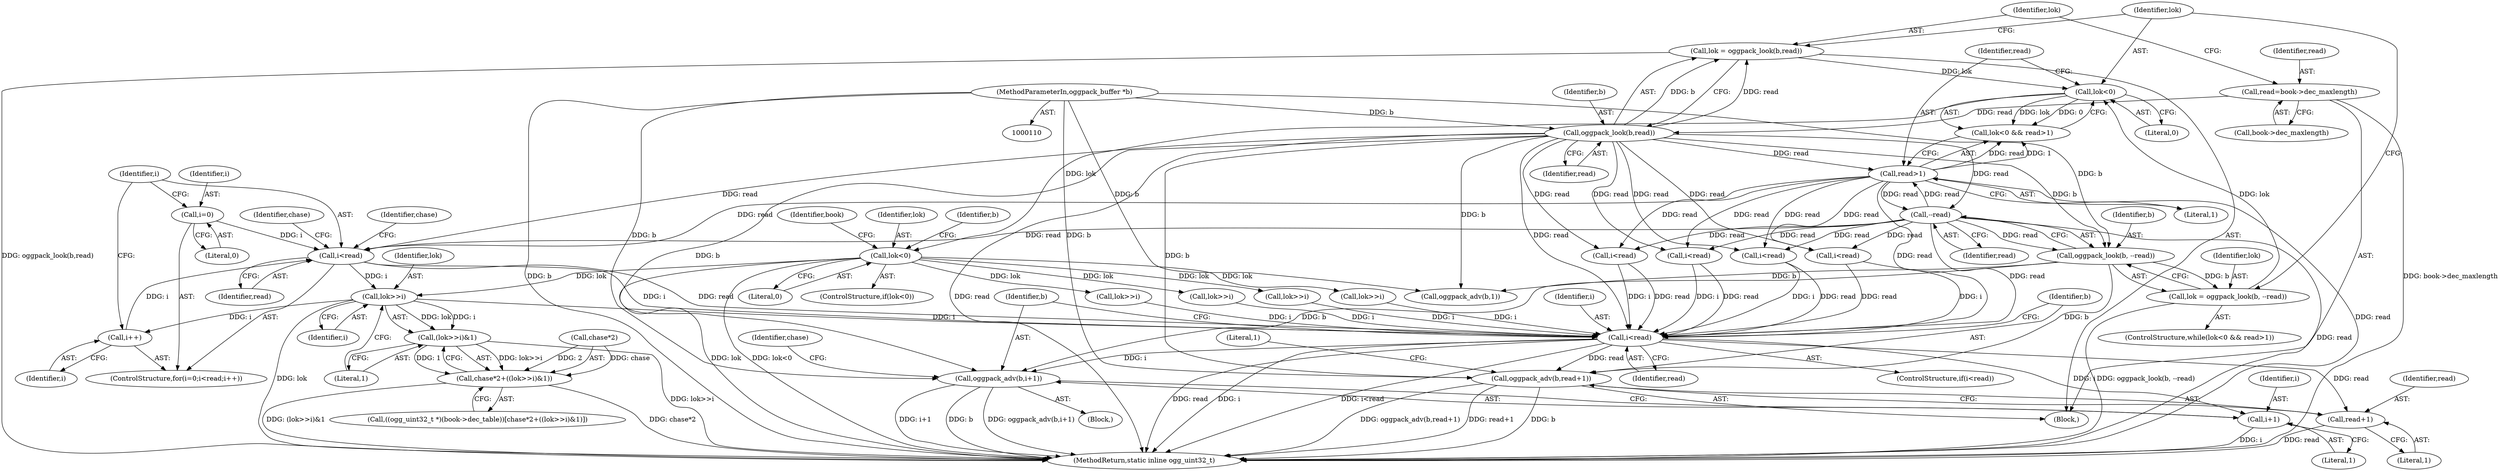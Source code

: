 digraph "1_Android_eeb4e45d5683f88488c083ecf142dc89bc3f0b47_2@API" {
"1000389" [label="(Call,i<read)"];
"1000392" [label="(Call,i++)"];
"1000408" [label="(Call,lok>>i)"];
"1000146" [label="(Call,lok<0)"];
"1000133" [label="(Call,lok<0)"];
"1000125" [label="(Call,lok = oggpack_look(b,read))"];
"1000127" [label="(Call,oggpack_look(b,read))"];
"1000112" [label="(MethodParameterIn,oggpack_buffer *b)"];
"1000119" [label="(Call,read=book->dec_maxlength)"];
"1000139" [label="(Call,lok = oggpack_look(b, --read))"];
"1000141" [label="(Call,oggpack_look(b, --read))"];
"1000143" [label="(Call,--read)"];
"1000136" [label="(Call,read>1)"];
"1000389" [label="(Call,i<read)"];
"1000386" [label="(Call,i=0)"];
"1000422" [label="(Call,i<read)"];
"1000426" [label="(Call,oggpack_adv(b,i+1))"];
"1000428" [label="(Call,i+1)"];
"1000433" [label="(Call,oggpack_adv(b,read+1))"];
"1000435" [label="(Call,read+1)"];
"1000407" [label="(Call,(lok>>i)&1)"];
"1000403" [label="(Call,chase*2+((lok>>i)&1))"];
"1000127" [label="(Call,oggpack_look(b,read))"];
"1000141" [label="(Call,oggpack_look(b, --read))"];
"1000430" [label="(Literal,1)"];
"1000407" [label="(Call,(lok>>i)&1)"];
"1000139" [label="(Call,lok = oggpack_look(b, --read))"];
"1000423" [label="(Identifier,i)"];
"1000138" [label="(Literal,1)"];
"1000404" [label="(Call,chase*2)"];
"1000113" [label="(Block,)"];
"1000422" [label="(Call,i<read)"];
"1000418" [label="(Identifier,chase)"];
"1000437" [label="(Literal,1)"];
"1000136" [label="(Call,read>1)"];
"1000151" [label="(Identifier,b)"];
"1000137" [label="(Identifier,read)"];
"1000326" [label="(Call,i<read)"];
"1000433" [label="(Call,oggpack_adv(b,read+1))"];
"1000158" [label="(Identifier,book)"];
"1000428" [label="(Call,i+1)"];
"1000388" [label="(Literal,0)"];
"1000432" [label="(Identifier,chase)"];
"1000336" [label="(Call,lok>>i)"];
"1000425" [label="(Block,)"];
"1000396" [label="(Identifier,chase)"];
"1000133" [label="(Call,lok<0)"];
"1000393" [label="(Identifier,i)"];
"1000126" [label="(Identifier,lok)"];
"1000131" [label="(ControlStructure,while(lok<0 && read>1))"];
"1000409" [label="(Identifier,lok)"];
"1000411" [label="(Literal,1)"];
"1000410" [label="(Identifier,i)"];
"1000427" [label="(Identifier,b)"];
"1000128" [label="(Identifier,b)"];
"1000132" [label="(Call,lok<0 && read>1)"];
"1000217" [label="(Call,i<read)"];
"1000142" [label="(Identifier,b)"];
"1000190" [label="(Call,lok>>i)"];
"1000148" [label="(Literal,0)"];
"1000426" [label="(Call,oggpack_adv(b,i+1))"];
"1000386" [label="(Call,i=0)"];
"1000129" [label="(Identifier,read)"];
"1000150" [label="(Call,oggpack_adv(b,1))"];
"1000434" [label="(Identifier,b)"];
"1000227" [label="(Call,lok>>i)"];
"1000299" [label="(Call,lok>>i)"];
"1000125" [label="(Call,lok = oggpack_look(b,read))"];
"1000146" [label="(Call,lok<0)"];
"1000143" [label="(Call,--read)"];
"1000440" [label="(Literal,1)"];
"1000387" [label="(Identifier,i)"];
"1000435" [label="(Call,read+1)"];
"1000147" [label="(Identifier,lok)"];
"1000144" [label="(Identifier,read)"];
"1000424" [label="(Identifier,read)"];
"1000120" [label="(Identifier,read)"];
"1000441" [label="(MethodReturn,static inline ogg_uint32_t)"];
"1000397" [label="(Call,((ogg_uint32_t *)(book->dec_table))[chase*2+((lok>>i)&1)])"];
"1000134" [label="(Identifier,lok)"];
"1000389" [label="(Call,i<read)"];
"1000408" [label="(Call,lok>>i)"];
"1000112" [label="(MethodParameterIn,oggpack_buffer *b)"];
"1000390" [label="(Identifier,i)"];
"1000280" [label="(Call,i<read)"];
"1000385" [label="(ControlStructure,for(i=0;i<read;i++))"];
"1000135" [label="(Literal,0)"];
"1000421" [label="(ControlStructure,if(i<read))"];
"1000392" [label="(Call,i++)"];
"1000391" [label="(Identifier,read)"];
"1000121" [label="(Call,book->dec_maxlength)"];
"1000145" [label="(ControlStructure,if(lok<0))"];
"1000436" [label="(Identifier,read)"];
"1000140" [label="(Identifier,lok)"];
"1000403" [label="(Call,chase*2+((lok>>i)&1))"];
"1000175" [label="(Call,i<read)"];
"1000119" [label="(Call,read=book->dec_maxlength)"];
"1000429" [label="(Identifier,i)"];
"1000389" -> "1000385"  [label="AST: "];
"1000389" -> "1000391"  [label="CFG: "];
"1000390" -> "1000389"  [label="AST: "];
"1000391" -> "1000389"  [label="AST: "];
"1000396" -> "1000389"  [label="CFG: "];
"1000418" -> "1000389"  [label="CFG: "];
"1000392" -> "1000389"  [label="DDG: i"];
"1000386" -> "1000389"  [label="DDG: i"];
"1000136" -> "1000389"  [label="DDG: read"];
"1000127" -> "1000389"  [label="DDG: read"];
"1000143" -> "1000389"  [label="DDG: read"];
"1000389" -> "1000408"  [label="DDG: i"];
"1000389" -> "1000422"  [label="DDG: i"];
"1000389" -> "1000422"  [label="DDG: read"];
"1000392" -> "1000385"  [label="AST: "];
"1000392" -> "1000393"  [label="CFG: "];
"1000393" -> "1000392"  [label="AST: "];
"1000390" -> "1000392"  [label="CFG: "];
"1000408" -> "1000392"  [label="DDG: i"];
"1000408" -> "1000407"  [label="AST: "];
"1000408" -> "1000410"  [label="CFG: "];
"1000409" -> "1000408"  [label="AST: "];
"1000410" -> "1000408"  [label="AST: "];
"1000411" -> "1000408"  [label="CFG: "];
"1000408" -> "1000441"  [label="DDG: lok"];
"1000408" -> "1000407"  [label="DDG: lok"];
"1000408" -> "1000407"  [label="DDG: i"];
"1000146" -> "1000408"  [label="DDG: lok"];
"1000408" -> "1000422"  [label="DDG: i"];
"1000146" -> "1000145"  [label="AST: "];
"1000146" -> "1000148"  [label="CFG: "];
"1000147" -> "1000146"  [label="AST: "];
"1000148" -> "1000146"  [label="AST: "];
"1000151" -> "1000146"  [label="CFG: "];
"1000158" -> "1000146"  [label="CFG: "];
"1000146" -> "1000441"  [label="DDG: lok<0"];
"1000146" -> "1000441"  [label="DDG: lok"];
"1000133" -> "1000146"  [label="DDG: lok"];
"1000146" -> "1000190"  [label="DDG: lok"];
"1000146" -> "1000227"  [label="DDG: lok"];
"1000146" -> "1000299"  [label="DDG: lok"];
"1000146" -> "1000336"  [label="DDG: lok"];
"1000133" -> "1000132"  [label="AST: "];
"1000133" -> "1000135"  [label="CFG: "];
"1000134" -> "1000133"  [label="AST: "];
"1000135" -> "1000133"  [label="AST: "];
"1000137" -> "1000133"  [label="CFG: "];
"1000132" -> "1000133"  [label="CFG: "];
"1000133" -> "1000132"  [label="DDG: lok"];
"1000133" -> "1000132"  [label="DDG: 0"];
"1000125" -> "1000133"  [label="DDG: lok"];
"1000139" -> "1000133"  [label="DDG: lok"];
"1000125" -> "1000113"  [label="AST: "];
"1000125" -> "1000127"  [label="CFG: "];
"1000126" -> "1000125"  [label="AST: "];
"1000127" -> "1000125"  [label="AST: "];
"1000134" -> "1000125"  [label="CFG: "];
"1000125" -> "1000441"  [label="DDG: oggpack_look(b,read)"];
"1000127" -> "1000125"  [label="DDG: b"];
"1000127" -> "1000125"  [label="DDG: read"];
"1000127" -> "1000129"  [label="CFG: "];
"1000128" -> "1000127"  [label="AST: "];
"1000129" -> "1000127"  [label="AST: "];
"1000127" -> "1000441"  [label="DDG: read"];
"1000112" -> "1000127"  [label="DDG: b"];
"1000119" -> "1000127"  [label="DDG: read"];
"1000127" -> "1000136"  [label="DDG: read"];
"1000127" -> "1000141"  [label="DDG: b"];
"1000127" -> "1000143"  [label="DDG: read"];
"1000127" -> "1000150"  [label="DDG: b"];
"1000127" -> "1000175"  [label="DDG: read"];
"1000127" -> "1000217"  [label="DDG: read"];
"1000127" -> "1000280"  [label="DDG: read"];
"1000127" -> "1000326"  [label="DDG: read"];
"1000127" -> "1000422"  [label="DDG: read"];
"1000127" -> "1000426"  [label="DDG: b"];
"1000127" -> "1000433"  [label="DDG: b"];
"1000112" -> "1000110"  [label="AST: "];
"1000112" -> "1000441"  [label="DDG: b"];
"1000112" -> "1000141"  [label="DDG: b"];
"1000112" -> "1000150"  [label="DDG: b"];
"1000112" -> "1000426"  [label="DDG: b"];
"1000112" -> "1000433"  [label="DDG: b"];
"1000119" -> "1000113"  [label="AST: "];
"1000119" -> "1000121"  [label="CFG: "];
"1000120" -> "1000119"  [label="AST: "];
"1000121" -> "1000119"  [label="AST: "];
"1000126" -> "1000119"  [label="CFG: "];
"1000119" -> "1000441"  [label="DDG: book->dec_maxlength"];
"1000139" -> "1000131"  [label="AST: "];
"1000139" -> "1000141"  [label="CFG: "];
"1000140" -> "1000139"  [label="AST: "];
"1000141" -> "1000139"  [label="AST: "];
"1000134" -> "1000139"  [label="CFG: "];
"1000139" -> "1000441"  [label="DDG: oggpack_look(b, --read)"];
"1000141" -> "1000139"  [label="DDG: b"];
"1000141" -> "1000143"  [label="CFG: "];
"1000142" -> "1000141"  [label="AST: "];
"1000143" -> "1000141"  [label="AST: "];
"1000143" -> "1000141"  [label="DDG: read"];
"1000141" -> "1000150"  [label="DDG: b"];
"1000141" -> "1000426"  [label="DDG: b"];
"1000141" -> "1000433"  [label="DDG: b"];
"1000143" -> "1000144"  [label="CFG: "];
"1000144" -> "1000143"  [label="AST: "];
"1000143" -> "1000441"  [label="DDG: read"];
"1000143" -> "1000136"  [label="DDG: read"];
"1000136" -> "1000143"  [label="DDG: read"];
"1000143" -> "1000175"  [label="DDG: read"];
"1000143" -> "1000217"  [label="DDG: read"];
"1000143" -> "1000280"  [label="DDG: read"];
"1000143" -> "1000326"  [label="DDG: read"];
"1000143" -> "1000422"  [label="DDG: read"];
"1000136" -> "1000132"  [label="AST: "];
"1000136" -> "1000138"  [label="CFG: "];
"1000137" -> "1000136"  [label="AST: "];
"1000138" -> "1000136"  [label="AST: "];
"1000132" -> "1000136"  [label="CFG: "];
"1000136" -> "1000441"  [label="DDG: read"];
"1000136" -> "1000132"  [label="DDG: read"];
"1000136" -> "1000132"  [label="DDG: 1"];
"1000136" -> "1000175"  [label="DDG: read"];
"1000136" -> "1000217"  [label="DDG: read"];
"1000136" -> "1000280"  [label="DDG: read"];
"1000136" -> "1000326"  [label="DDG: read"];
"1000136" -> "1000422"  [label="DDG: read"];
"1000386" -> "1000385"  [label="AST: "];
"1000386" -> "1000388"  [label="CFG: "];
"1000387" -> "1000386"  [label="AST: "];
"1000388" -> "1000386"  [label="AST: "];
"1000390" -> "1000386"  [label="CFG: "];
"1000422" -> "1000421"  [label="AST: "];
"1000422" -> "1000424"  [label="CFG: "];
"1000423" -> "1000422"  [label="AST: "];
"1000424" -> "1000422"  [label="AST: "];
"1000427" -> "1000422"  [label="CFG: "];
"1000434" -> "1000422"  [label="CFG: "];
"1000422" -> "1000441"  [label="DDG: i"];
"1000422" -> "1000441"  [label="DDG: i<read"];
"1000422" -> "1000441"  [label="DDG: read"];
"1000227" -> "1000422"  [label="DDG: i"];
"1000299" -> "1000422"  [label="DDG: i"];
"1000175" -> "1000422"  [label="DDG: i"];
"1000175" -> "1000422"  [label="DDG: read"];
"1000326" -> "1000422"  [label="DDG: i"];
"1000326" -> "1000422"  [label="DDG: read"];
"1000190" -> "1000422"  [label="DDG: i"];
"1000217" -> "1000422"  [label="DDG: i"];
"1000217" -> "1000422"  [label="DDG: read"];
"1000336" -> "1000422"  [label="DDG: i"];
"1000280" -> "1000422"  [label="DDG: i"];
"1000280" -> "1000422"  [label="DDG: read"];
"1000422" -> "1000426"  [label="DDG: i"];
"1000422" -> "1000428"  [label="DDG: i"];
"1000422" -> "1000433"  [label="DDG: read"];
"1000422" -> "1000435"  [label="DDG: read"];
"1000426" -> "1000425"  [label="AST: "];
"1000426" -> "1000428"  [label="CFG: "];
"1000427" -> "1000426"  [label="AST: "];
"1000428" -> "1000426"  [label="AST: "];
"1000432" -> "1000426"  [label="CFG: "];
"1000426" -> "1000441"  [label="DDG: i+1"];
"1000426" -> "1000441"  [label="DDG: b"];
"1000426" -> "1000441"  [label="DDG: oggpack_adv(b,i+1)"];
"1000428" -> "1000430"  [label="CFG: "];
"1000429" -> "1000428"  [label="AST: "];
"1000430" -> "1000428"  [label="AST: "];
"1000428" -> "1000441"  [label="DDG: i"];
"1000433" -> "1000113"  [label="AST: "];
"1000433" -> "1000435"  [label="CFG: "];
"1000434" -> "1000433"  [label="AST: "];
"1000435" -> "1000433"  [label="AST: "];
"1000440" -> "1000433"  [label="CFG: "];
"1000433" -> "1000441"  [label="DDG: b"];
"1000433" -> "1000441"  [label="DDG: oggpack_adv(b,read+1)"];
"1000433" -> "1000441"  [label="DDG: read+1"];
"1000435" -> "1000437"  [label="CFG: "];
"1000436" -> "1000435"  [label="AST: "];
"1000437" -> "1000435"  [label="AST: "];
"1000435" -> "1000441"  [label="DDG: read"];
"1000407" -> "1000403"  [label="AST: "];
"1000407" -> "1000411"  [label="CFG: "];
"1000411" -> "1000407"  [label="AST: "];
"1000403" -> "1000407"  [label="CFG: "];
"1000407" -> "1000441"  [label="DDG: lok>>i"];
"1000407" -> "1000403"  [label="DDG: lok>>i"];
"1000407" -> "1000403"  [label="DDG: 1"];
"1000403" -> "1000397"  [label="AST: "];
"1000404" -> "1000403"  [label="AST: "];
"1000397" -> "1000403"  [label="CFG: "];
"1000403" -> "1000441"  [label="DDG: chase*2"];
"1000403" -> "1000441"  [label="DDG: (lok>>i)&1"];
"1000404" -> "1000403"  [label="DDG: chase"];
"1000404" -> "1000403"  [label="DDG: 2"];
}
